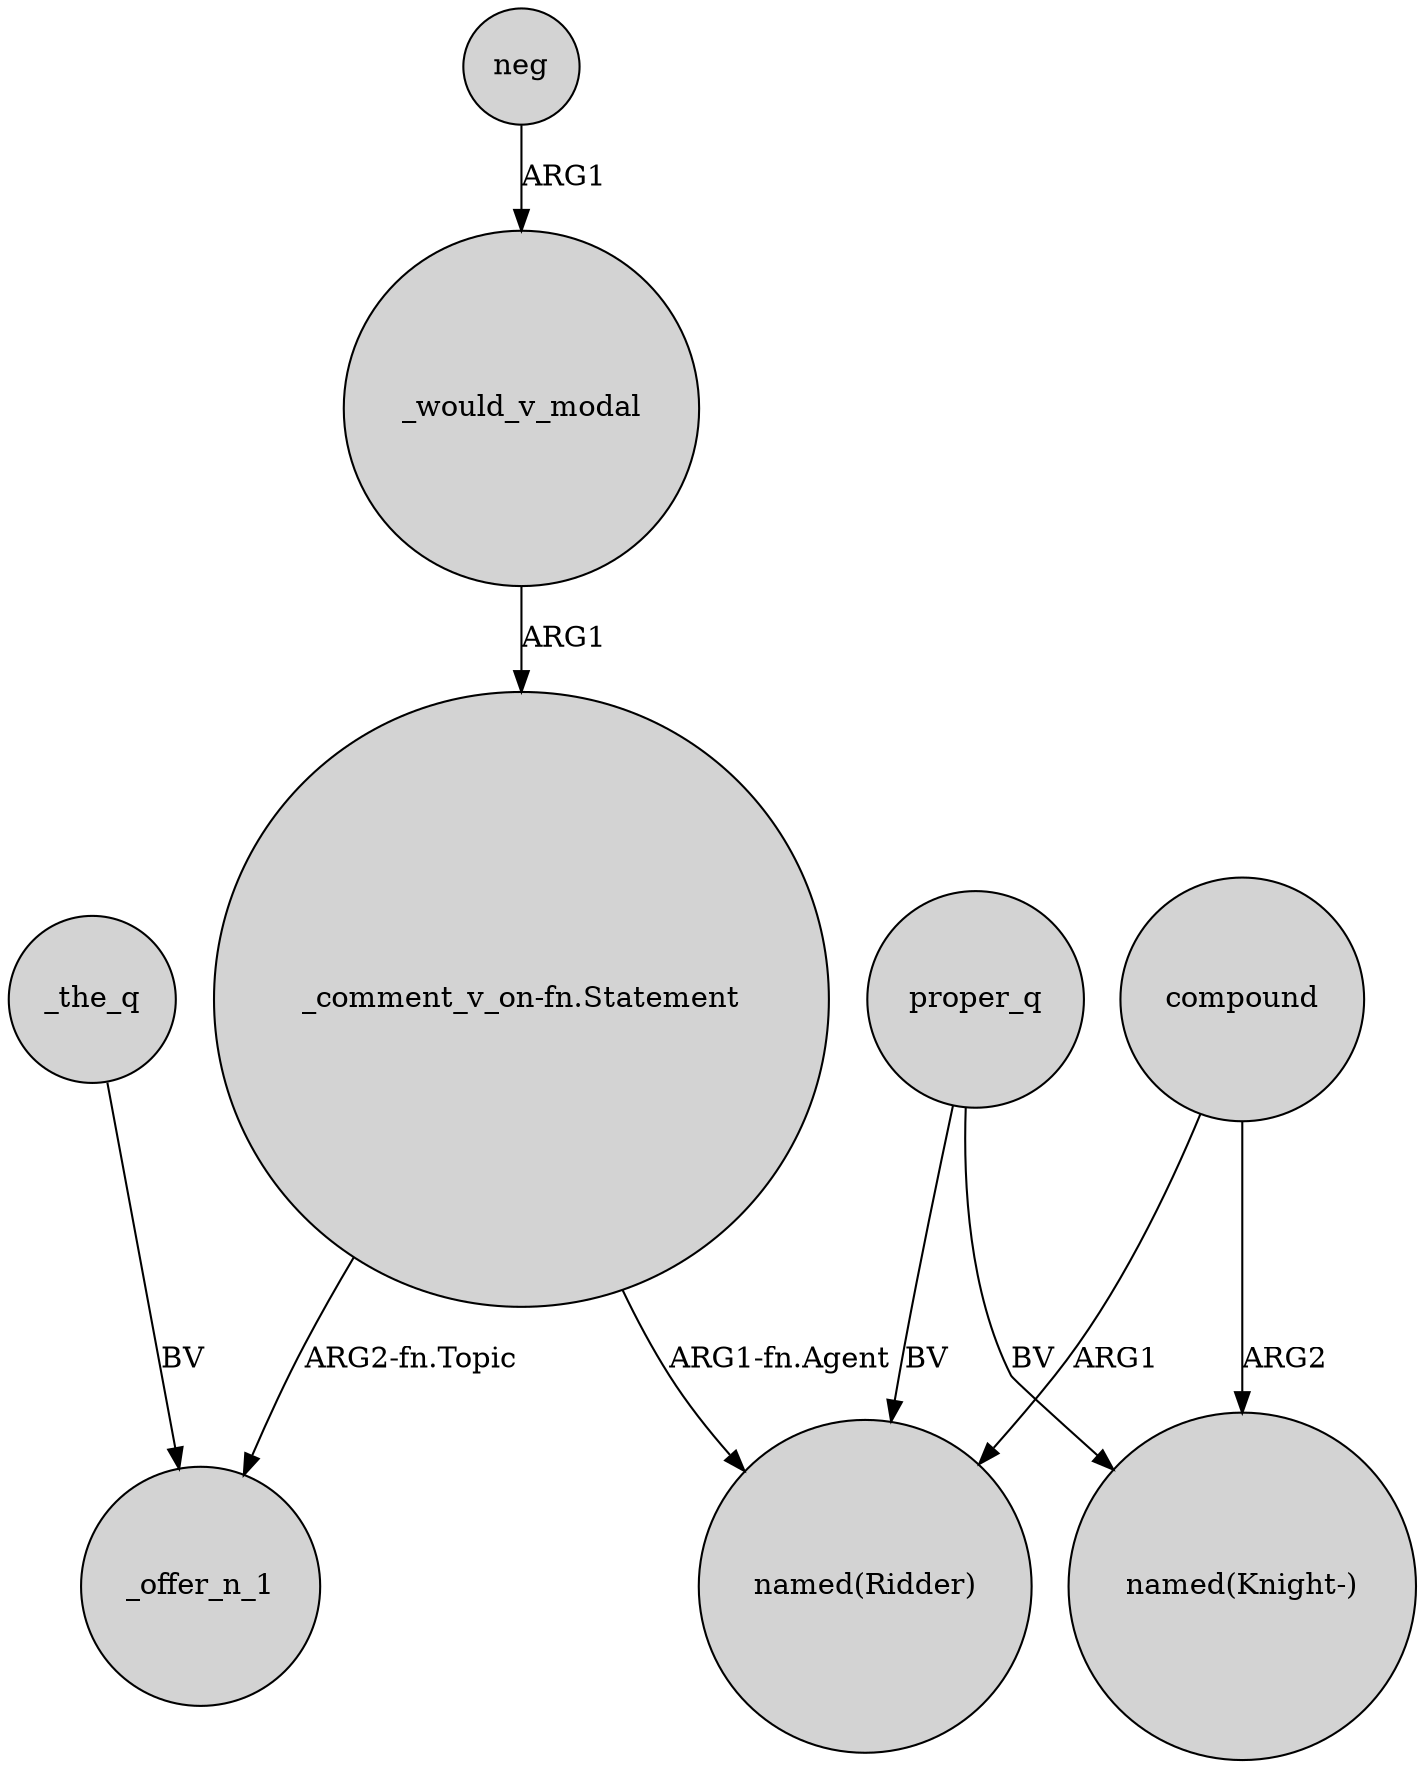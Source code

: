 digraph {
	node [shape=circle style=filled]
	_the_q -> _offer_n_1 [label=BV]
	proper_q -> "named(Ridder)" [label=BV]
	neg -> _would_v_modal [label=ARG1]
	_would_v_modal -> "_comment_v_on-fn.Statement" [label=ARG1]
	"_comment_v_on-fn.Statement" -> "named(Ridder)" [label="ARG1-fn.Agent"]
	compound -> "named(Ridder)" [label=ARG1]
	"_comment_v_on-fn.Statement" -> _offer_n_1 [label="ARG2-fn.Topic"]
	proper_q -> "named(Knight-)" [label=BV]
	compound -> "named(Knight-)" [label=ARG2]
}
